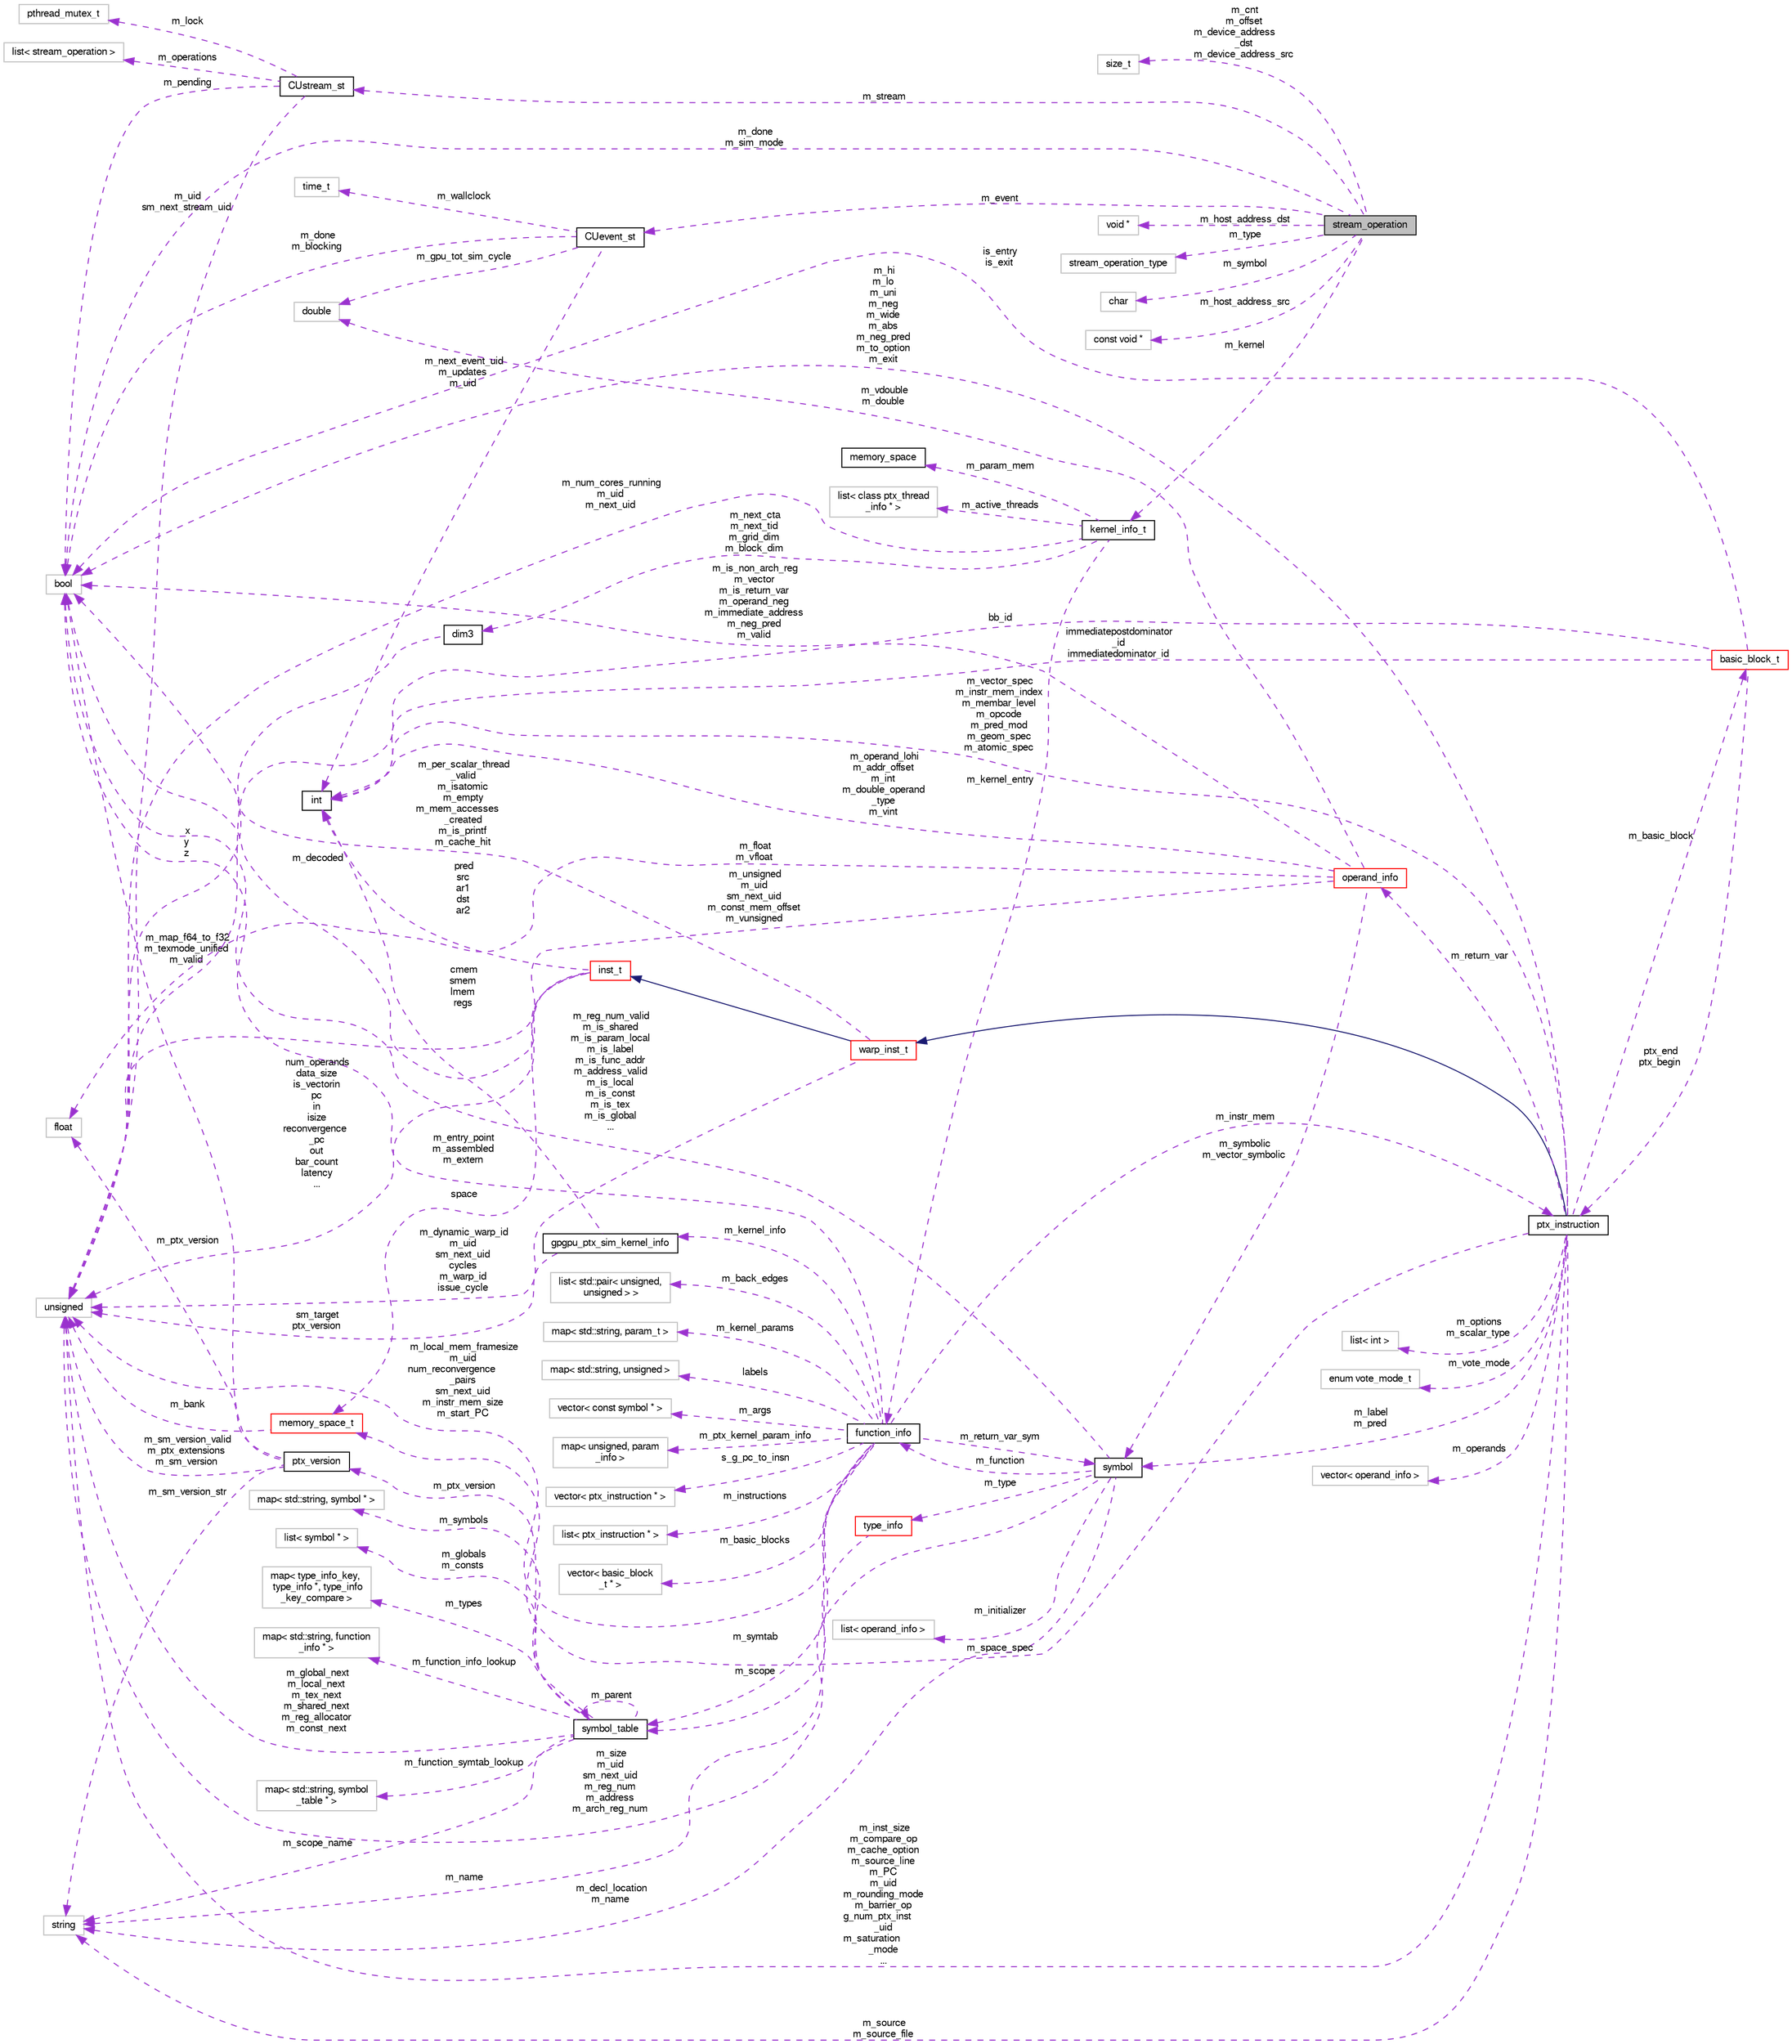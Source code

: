 digraph "stream_operation"
{
  bgcolor="transparent";
  edge [fontname="FreeSans",fontsize="10",labelfontname="FreeSans",labelfontsize="10"];
  node [fontname="FreeSans",fontsize="10",shape=record];
  rankdir="LR";
  Node1 [label="stream_operation",height=0.2,width=0.4,color="black", fillcolor="grey75", style="filled", fontcolor="black"];
  Node2 -> Node1 [dir="back",color="darkorchid3",fontsize="10",style="dashed",label=" m_type" ,fontname="FreeSans"];
  Node2 [label="stream_operation_type",height=0.2,width=0.4,color="grey75"];
  Node3 -> Node1 [dir="back",color="darkorchid3",fontsize="10",style="dashed",label=" m_symbol" ,fontname="FreeSans"];
  Node3 [label="char",height=0.2,width=0.4,color="grey75"];
  Node4 -> Node1 [dir="back",color="darkorchid3",fontsize="10",style="dashed",label=" m_host_address_src" ,fontname="FreeSans"];
  Node4 [label="const void *",height=0.2,width=0.4,color="grey75"];
  Node5 -> Node1 [dir="back",color="darkorchid3",fontsize="10",style="dashed",label=" m_cnt\nm_offset\nm_device_address\l_dst\nm_device_address_src" ,fontname="FreeSans"];
  Node5 [label="size_t",height=0.2,width=0.4,color="grey75"];
  Node6 -> Node1 [dir="back",color="darkorchid3",fontsize="10",style="dashed",label=" m_stream" ,fontname="FreeSans"];
  Node6 [label="CUstream_st",height=0.2,width=0.4,color="black",URL="$structCUstream__st.html"];
  Node7 -> Node6 [dir="back",color="darkorchid3",fontsize="10",style="dashed",label=" m_lock" ,fontname="FreeSans"];
  Node7 [label="pthread_mutex_t",height=0.2,width=0.4,color="grey75"];
  Node8 -> Node6 [dir="back",color="darkorchid3",fontsize="10",style="dashed",label=" m_pending" ,fontname="FreeSans"];
  Node8 [label="bool",height=0.2,width=0.4,color="grey75"];
  Node9 -> Node6 [dir="back",color="darkorchid3",fontsize="10",style="dashed",label=" m_operations" ,fontname="FreeSans"];
  Node9 [label="list\< stream_operation \>",height=0.2,width=0.4,color="grey75"];
  Node10 -> Node6 [dir="back",color="darkorchid3",fontsize="10",style="dashed",label=" m_uid\nsm_next_stream_uid" ,fontname="FreeSans"];
  Node10 [label="unsigned",height=0.2,width=0.4,color="grey75"];
  Node11 -> Node1 [dir="back",color="darkorchid3",fontsize="10",style="dashed",label=" m_event" ,fontname="FreeSans"];
  Node11 [label="CUevent_st",height=0.2,width=0.4,color="black",URL="$classCUevent__st.html"];
  Node12 -> Node11 [dir="back",color="darkorchid3",fontsize="10",style="dashed",label=" m_gpu_tot_sim_cycle" ,fontname="FreeSans"];
  Node12 [label="double",height=0.2,width=0.4,color="grey75"];
  Node13 -> Node11 [dir="back",color="darkorchid3",fontsize="10",style="dashed",label=" m_wallclock" ,fontname="FreeSans"];
  Node13 [label="time_t",height=0.2,width=0.4,color="grey75"];
  Node14 -> Node11 [dir="back",color="darkorchid3",fontsize="10",style="dashed",label=" m_next_event_uid\nm_updates\nm_uid" ,fontname="FreeSans"];
  Node14 [label="int",height=0.2,width=0.4,color="black",URL="$classint.html"];
  Node8 -> Node11 [dir="back",color="darkorchid3",fontsize="10",style="dashed",label=" m_done\nm_blocking" ,fontname="FreeSans"];
  Node8 -> Node1 [dir="back",color="darkorchid3",fontsize="10",style="dashed",label=" m_done\nm_sim_mode" ,fontname="FreeSans"];
  Node15 -> Node1 [dir="back",color="darkorchid3",fontsize="10",style="dashed",label=" m_host_address_dst" ,fontname="FreeSans"];
  Node15 [label="void *",height=0.2,width=0.4,color="grey75"];
  Node16 -> Node1 [dir="back",color="darkorchid3",fontsize="10",style="dashed",label=" m_kernel" ,fontname="FreeSans"];
  Node16 [label="kernel_info_t",height=0.2,width=0.4,color="black",URL="$classkernel__info__t.html"];
  Node17 -> Node16 [dir="back",color="darkorchid3",fontsize="10",style="dashed",label=" m_active_threads" ,fontname="FreeSans"];
  Node17 [label="list\< class ptx_thread\l_info * \>",height=0.2,width=0.4,color="grey75"];
  Node18 -> Node16 [dir="back",color="darkorchid3",fontsize="10",style="dashed",label=" m_kernel_entry" ,fontname="FreeSans"];
  Node18 [label="function_info",height=0.2,width=0.4,color="black",URL="$classfunction__info.html"];
  Node19 -> Node18 [dir="back",color="darkorchid3",fontsize="10",style="dashed",label=" m_symtab" ,fontname="FreeSans"];
  Node19 [label="symbol_table",height=0.2,width=0.4,color="black",URL="$classsymbol__table.html"];
  Node20 -> Node19 [dir="back",color="darkorchid3",fontsize="10",style="dashed",label=" m_symbols" ,fontname="FreeSans"];
  Node20 [label="map\< std::string, symbol * \>",height=0.2,width=0.4,color="grey75"];
  Node19 -> Node19 [dir="back",color="darkorchid3",fontsize="10",style="dashed",label=" m_parent" ,fontname="FreeSans"];
  Node21 -> Node19 [dir="back",color="darkorchid3",fontsize="10",style="dashed",label=" m_globals\nm_consts" ,fontname="FreeSans"];
  Node21 [label="list\< symbol * \>",height=0.2,width=0.4,color="grey75"];
  Node22 -> Node19 [dir="back",color="darkorchid3",fontsize="10",style="dashed",label=" m_types" ,fontname="FreeSans"];
  Node22 [label="map\< type_info_key,\l type_info *, type_info\l_key_compare \>",height=0.2,width=0.4,color="grey75"];
  Node23 -> Node19 [dir="back",color="darkorchid3",fontsize="10",style="dashed",label=" m_ptx_version" ,fontname="FreeSans"];
  Node23 [label="ptx_version",height=0.2,width=0.4,color="black",URL="$classptx__version.html"];
  Node24 -> Node23 [dir="back",color="darkorchid3",fontsize="10",style="dashed",label=" m_ptx_version" ,fontname="FreeSans"];
  Node24 [label="float",height=0.2,width=0.4,color="grey75"];
  Node25 -> Node23 [dir="back",color="darkorchid3",fontsize="10",style="dashed",label=" m_sm_version_str" ,fontname="FreeSans"];
  Node25 [label="string",height=0.2,width=0.4,color="grey75"];
  Node8 -> Node23 [dir="back",color="darkorchid3",fontsize="10",style="dashed",label=" m_map_f64_to_f32\nm_texmode_unified\nm_valid" ,fontname="FreeSans"];
  Node10 -> Node23 [dir="back",color="darkorchid3",fontsize="10",style="dashed",label=" m_sm_version_valid\nm_ptx_extensions\nm_sm_version" ,fontname="FreeSans"];
  Node25 -> Node19 [dir="back",color="darkorchid3",fontsize="10",style="dashed",label=" m_scope_name" ,fontname="FreeSans"];
  Node26 -> Node19 [dir="back",color="darkorchid3",fontsize="10",style="dashed",label=" m_function_symtab_lookup" ,fontname="FreeSans"];
  Node26 [label="map\< std::string, symbol\l_table * \>",height=0.2,width=0.4,color="grey75"];
  Node27 -> Node19 [dir="back",color="darkorchid3",fontsize="10",style="dashed",label=" m_function_info_lookup" ,fontname="FreeSans"];
  Node27 [label="map\< std::string, function\l_info * \>",height=0.2,width=0.4,color="grey75"];
  Node10 -> Node19 [dir="back",color="darkorchid3",fontsize="10",style="dashed",label=" m_global_next\nm_local_next\nm_tex_next\nm_shared_next\nm_reg_allocator\nm_const_next" ,fontname="FreeSans"];
  Node28 -> Node18 [dir="back",color="darkorchid3",fontsize="10",style="dashed",label=" m_kernel_params" ,fontname="FreeSans"];
  Node28 [label="map\< std::string, param_t \>",height=0.2,width=0.4,color="grey75"];
  Node29 -> Node18 [dir="back",color="darkorchid3",fontsize="10",style="dashed",label=" labels" ,fontname="FreeSans"];
  Node29 [label="map\< std::string, unsigned \>",height=0.2,width=0.4,color="grey75"];
  Node30 -> Node18 [dir="back",color="darkorchid3",fontsize="10",style="dashed",label=" m_args" ,fontname="FreeSans"];
  Node30 [label="vector\< const symbol * \>",height=0.2,width=0.4,color="grey75"];
  Node31 -> Node18 [dir="back",color="darkorchid3",fontsize="10",style="dashed",label=" m_ptx_kernel_param_info" ,fontname="FreeSans"];
  Node31 [label="map\< unsigned, param\l_info \>",height=0.2,width=0.4,color="grey75"];
  Node32 -> Node18 [dir="back",color="darkorchid3",fontsize="10",style="dashed",label=" s_g_pc_to_insn" ,fontname="FreeSans"];
  Node32 [label="vector\< ptx_instruction * \>",height=0.2,width=0.4,color="grey75"];
  Node33 -> Node18 [dir="back",color="darkorchid3",fontsize="10",style="dashed",label=" m_instructions" ,fontname="FreeSans"];
  Node33 [label="list\< ptx_instruction * \>",height=0.2,width=0.4,color="grey75"];
  Node34 -> Node18 [dir="back",color="darkorchid3",fontsize="10",style="dashed",label=" m_instr_mem" ,fontname="FreeSans"];
  Node34 [label="ptx_instruction",height=0.2,width=0.4,color="black",URL="$classptx__instruction.html"];
  Node35 -> Node34 [dir="back",color="midnightblue",fontsize="10",style="solid",fontname="FreeSans"];
  Node35 [label="warp_inst_t",height=0.2,width=0.4,color="red",URL="$classwarp__inst__t.html"];
  Node36 -> Node35 [dir="back",color="midnightblue",fontsize="10",style="solid",fontname="FreeSans"];
  Node36 [label="inst_t",height=0.2,width=0.4,color="red",URL="$classinst__t.html"];
  Node43 -> Node36 [dir="back",color="darkorchid3",fontsize="10",style="dashed",label=" space" ,fontname="FreeSans"];
  Node43 [label="memory_space_t",height=0.2,width=0.4,color="red",URL="$classmemory__space__t.html"];
  Node10 -> Node43 [dir="back",color="darkorchid3",fontsize="10",style="dashed",label=" m_bank" ,fontname="FreeSans"];
  Node14 -> Node36 [dir="back",color="darkorchid3",fontsize="10",style="dashed",label=" pred\nsrc\nar1\ndst\nar2" ,fontname="FreeSans"];
  Node8 -> Node36 [dir="back",color="darkorchid3",fontsize="10",style="dashed",label=" m_decoded" ,fontname="FreeSans"];
  Node10 -> Node36 [dir="back",color="darkorchid3",fontsize="10",style="dashed",label=" num_operands\ndata_size\nis_vectorin\npc\nin\nisize\nreconvergence\l_pc\nout\nbar_count\nlatency\n..." ,fontname="FreeSans"];
  Node8 -> Node35 [dir="back",color="darkorchid3",fontsize="10",style="dashed",label=" m_per_scalar_thread\l_valid\nm_isatomic\nm_empty\nm_mem_accesses\l_created\nm_is_printf\nm_cache_hit" ,fontname="FreeSans"];
  Node10 -> Node35 [dir="back",color="darkorchid3",fontsize="10",style="dashed",label=" m_dynamic_warp_id\nm_uid\nsm_next_uid\ncycles\nm_warp_id\nissue_cycle" ,fontname="FreeSans"];
  Node53 -> Node34 [dir="back",color="darkorchid3",fontsize="10",style="dashed",label=" m_basic_block" ,fontname="FreeSans"];
  Node53 [label="basic_block_t",height=0.2,width=0.4,color="red",URL="$structbasic__block__t.html"];
  Node34 -> Node53 [dir="back",color="darkorchid3",fontsize="10",style="dashed",label=" ptx_end\nptx_begin" ,fontname="FreeSans"];
  Node14 -> Node53 [dir="back",color="darkorchid3",fontsize="10",style="dashed",label=" immediatepostdominator\l_id\nimmediatedominator_id" ,fontname="FreeSans"];
  Node8 -> Node53 [dir="back",color="darkorchid3",fontsize="10",style="dashed",label=" is_entry\nis_exit" ,fontname="FreeSans"];
  Node10 -> Node53 [dir="back",color="darkorchid3",fontsize="10",style="dashed",label=" bb_id" ,fontname="FreeSans"];
  Node55 -> Node34 [dir="back",color="darkorchid3",fontsize="10",style="dashed",label=" m_options\nm_scalar_type" ,fontname="FreeSans"];
  Node55 [label="list\< int \>",height=0.2,width=0.4,color="grey75"];
  Node43 -> Node34 [dir="back",color="darkorchid3",fontsize="10",style="dashed",label=" m_space_spec" ,fontname="FreeSans"];
  Node56 -> Node34 [dir="back",color="darkorchid3",fontsize="10",style="dashed",label=" m_vote_mode" ,fontname="FreeSans"];
  Node56 [label="enum vote_mode_t",height=0.2,width=0.4,color="grey75"];
  Node57 -> Node34 [dir="back",color="darkorchid3",fontsize="10",style="dashed",label=" m_return_var" ,fontname="FreeSans"];
  Node57 [label="operand_info",height=0.2,width=0.4,color="red",URL="$classoperand__info.html"];
  Node12 -> Node57 [dir="back",color="darkorchid3",fontsize="10",style="dashed",label=" m_vdouble\nm_double" ,fontname="FreeSans"];
  Node24 -> Node57 [dir="back",color="darkorchid3",fontsize="10",style="dashed",label=" m_float\nm_vfloat" ,fontname="FreeSans"];
  Node59 -> Node57 [dir="back",color="darkorchid3",fontsize="10",style="dashed",label=" m_symbolic\nm_vector_symbolic" ,fontname="FreeSans"];
  Node59 [label="symbol",height=0.2,width=0.4,color="black",URL="$classsymbol.html"];
  Node60 -> Node59 [dir="back",color="darkorchid3",fontsize="10",style="dashed",label=" m_type" ,fontname="FreeSans"];
  Node60 [label="type_info",height=0.2,width=0.4,color="red",URL="$classtype__info.html"];
  Node19 -> Node60 [dir="back",color="darkorchid3",fontsize="10",style="dashed",label=" m_scope" ,fontname="FreeSans"];
  Node8 -> Node59 [dir="back",color="darkorchid3",fontsize="10",style="dashed",label=" m_reg_num_valid\nm_is_shared\nm_is_param_local\nm_is_label\nm_is_func_addr\nm_address_valid\nm_is_local\nm_is_const\nm_is_tex\nm_is_global\n..." ,fontname="FreeSans"];
  Node25 -> Node59 [dir="back",color="darkorchid3",fontsize="10",style="dashed",label=" m_decl_location\nm_name" ,fontname="FreeSans"];
  Node18 -> Node59 [dir="back",color="darkorchid3",fontsize="10",style="dashed",label=" m_function" ,fontname="FreeSans"];
  Node62 -> Node59 [dir="back",color="darkorchid3",fontsize="10",style="dashed",label=" m_initializer" ,fontname="FreeSans"];
  Node62 [label="list\< operand_info \>",height=0.2,width=0.4,color="grey75"];
  Node10 -> Node59 [dir="back",color="darkorchid3",fontsize="10",style="dashed",label=" m_size\nm_uid\nsm_next_uid\nm_reg_num\nm_address\nm_arch_reg_num" ,fontname="FreeSans"];
  Node14 -> Node57 [dir="back",color="darkorchid3",fontsize="10",style="dashed",label=" m_operand_lohi\nm_addr_offset\nm_int\nm_double_operand\l_type\nm_vint" ,fontname="FreeSans"];
  Node8 -> Node57 [dir="back",color="darkorchid3",fontsize="10",style="dashed",label=" m_is_non_arch_reg\nm_vector\nm_is_return_var\nm_operand_neg\nm_immediate_address\nm_neg_pred\nm_valid" ,fontname="FreeSans"];
  Node10 -> Node57 [dir="back",color="darkorchid3",fontsize="10",style="dashed",label=" m_unsigned\nm_uid\nsm_next_uid\nm_const_mem_offset\nm_vunsigned" ,fontname="FreeSans"];
  Node14 -> Node34 [dir="back",color="darkorchid3",fontsize="10",style="dashed",label=" m_vector_spec\nm_instr_mem_index\nm_membar_level\nm_opcode\nm_pred_mod\nm_geom_spec\nm_atomic_spec" ,fontname="FreeSans"];
  Node59 -> Node34 [dir="back",color="darkorchid3",fontsize="10",style="dashed",label=" m_label\nm_pred" ,fontname="FreeSans"];
  Node8 -> Node34 [dir="back",color="darkorchid3",fontsize="10",style="dashed",label=" m_hi\nm_lo\nm_uni\nm_neg\nm_wide\nm_abs\nm_neg_pred\nm_to_option\nm_exit" ,fontname="FreeSans"];
  Node25 -> Node34 [dir="back",color="darkorchid3",fontsize="10",style="dashed",label=" m_source\nm_source_file" ,fontname="FreeSans"];
  Node10 -> Node34 [dir="back",color="darkorchid3",fontsize="10",style="dashed",label=" m_inst_size\nm_compare_op\nm_cache_option\nm_source_line\nm_PC\nm_uid\nm_rounding_mode\nm_barrier_op\ng_num_ptx_inst\l_uid\nm_saturation\l_mode\n..." ,fontname="FreeSans"];
  Node64 -> Node34 [dir="back",color="darkorchid3",fontsize="10",style="dashed",label=" m_operands" ,fontname="FreeSans"];
  Node64 [label="vector\< operand_info \>",height=0.2,width=0.4,color="grey75"];
  Node59 -> Node18 [dir="back",color="darkorchid3",fontsize="10",style="dashed",label=" m_return_var_sym" ,fontname="FreeSans"];
  Node25 -> Node18 [dir="back",color="darkorchid3",fontsize="10",style="dashed",label=" m_name" ,fontname="FreeSans"];
  Node8 -> Node18 [dir="back",color="darkorchid3",fontsize="10",style="dashed",label=" m_entry_point\nm_assembled\nm_extern" ,fontname="FreeSans"];
  Node65 -> Node18 [dir="back",color="darkorchid3",fontsize="10",style="dashed",label=" m_kernel_info" ,fontname="FreeSans"];
  Node65 [label="gpgpu_ptx_sim_kernel_info",height=0.2,width=0.4,color="black",URL="$structgpgpu__ptx__sim__kernel__info.html"];
  Node14 -> Node65 [dir="back",color="darkorchid3",fontsize="10",style="dashed",label=" cmem\nsmem\nlmem\nregs" ,fontname="FreeSans"];
  Node10 -> Node65 [dir="back",color="darkorchid3",fontsize="10",style="dashed",label=" sm_target\nptx_version" ,fontname="FreeSans"];
  Node66 -> Node18 [dir="back",color="darkorchid3",fontsize="10",style="dashed",label=" m_back_edges" ,fontname="FreeSans"];
  Node66 [label="list\< std::pair\< unsigned,\l unsigned \> \>",height=0.2,width=0.4,color="grey75"];
  Node10 -> Node18 [dir="back",color="darkorchid3",fontsize="10",style="dashed",label=" m_local_mem_framesize\nm_uid\nnum_reconvergence\l_pairs\nsm_next_uid\nm_instr_mem_size\nm_start_PC" ,fontname="FreeSans"];
  Node67 -> Node18 [dir="back",color="darkorchid3",fontsize="10",style="dashed",label=" m_basic_blocks" ,fontname="FreeSans"];
  Node67 [label="vector\< basic_block\l_t * \>",height=0.2,width=0.4,color="grey75"];
  Node10 -> Node16 [dir="back",color="darkorchid3",fontsize="10",style="dashed",label=" m_num_cores_running\nm_uid\nm_next_uid" ,fontname="FreeSans"];
  Node68 -> Node16 [dir="back",color="darkorchid3",fontsize="10",style="dashed",label=" m_param_mem" ,fontname="FreeSans"];
  Node68 [label="memory_space",height=0.2,width=0.4,color="black",URL="$classmemory__space.html"];
  Node69 -> Node16 [dir="back",color="darkorchid3",fontsize="10",style="dashed",label=" m_next_cta\nm_next_tid\nm_grid_dim\nm_block_dim" ,fontname="FreeSans"];
  Node69 [label="dim3",height=0.2,width=0.4,color="black",URL="$structdim3.html"];
  Node10 -> Node69 [dir="back",color="darkorchid3",fontsize="10",style="dashed",label=" x\ny\nz" ,fontname="FreeSans"];
}
